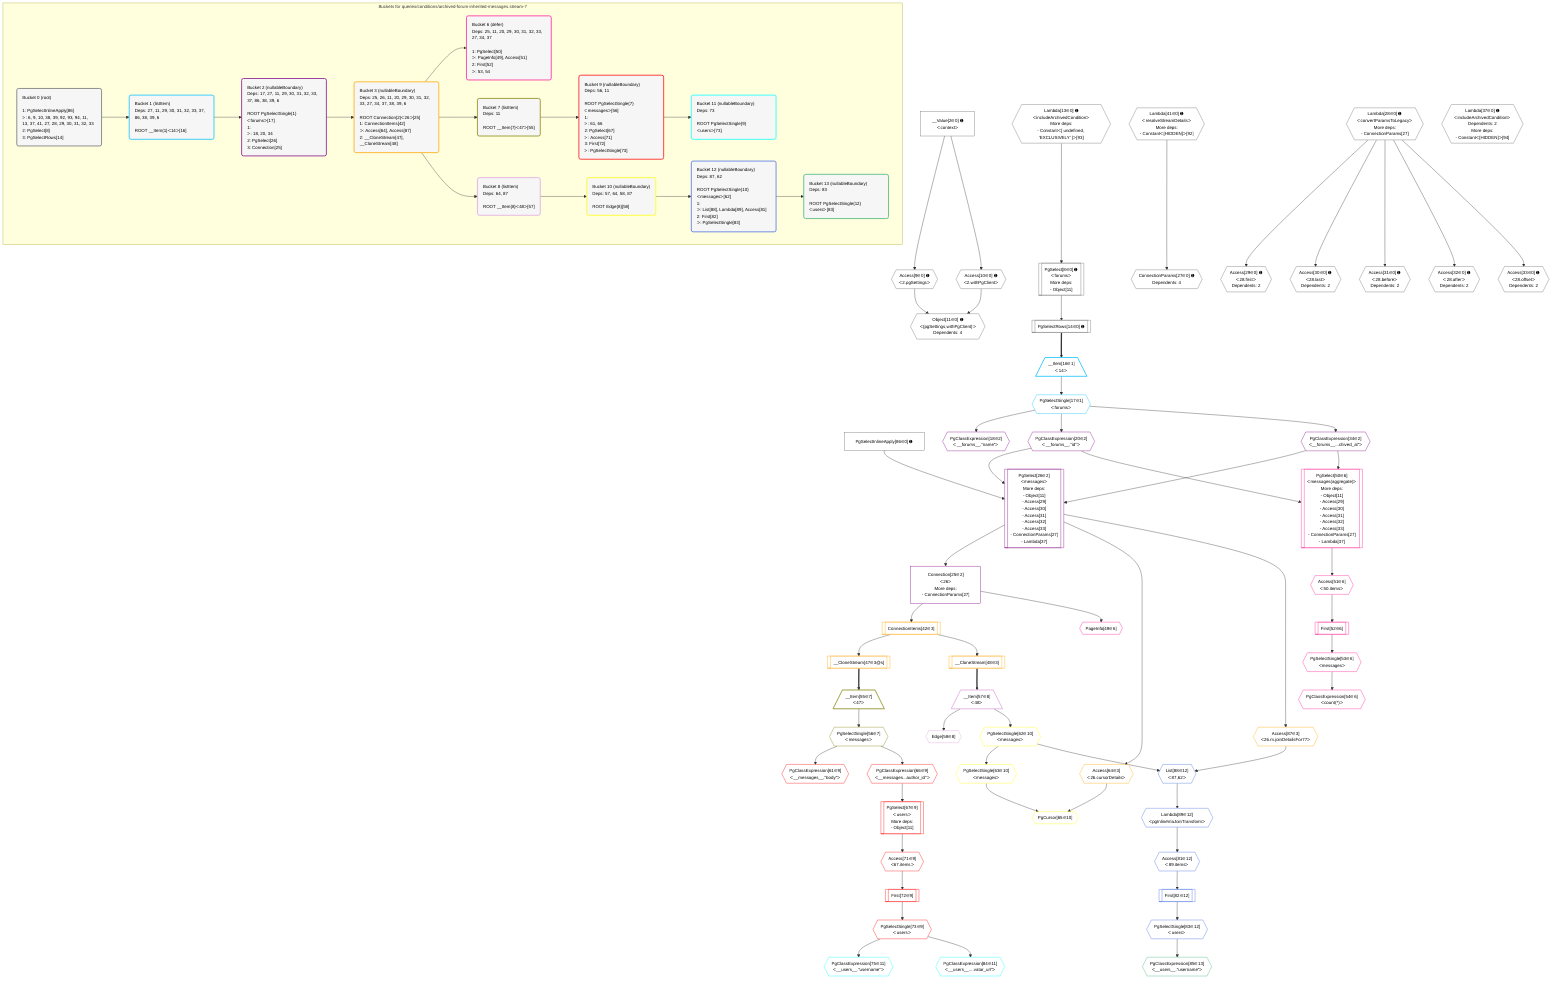 %%{init: {'themeVariables': { 'fontSize': '12px'}}}%%
graph TD
    classDef path fill:#eee,stroke:#000,color:#000
    classDef plan fill:#fff,stroke-width:1px,color:#000
    classDef itemplan fill:#fff,stroke-width:2px,color:#000
    classDef unbatchedplan fill:#dff,stroke-width:1px,color:#000
    classDef sideeffectplan fill:#fcc,stroke-width:2px,color:#000
    classDef bucket fill:#f6f6f6,color:#000,stroke-width:2px,text-align:left

    subgraph "Buckets for queries/conditions/archived-forum-inherited-messages.stream-7"
    Bucket0("Bucket 0 (root)<br /><br />1: PgSelectInlineApply[86]<br />ᐳ: 6, 9, 10, 38, 39, 92, 93, 94, 11, 13, 37, 41, 27, 28, 29, 30, 31, 32, 33<br />2: PgSelect[8]<br />3: PgSelectRows[14]"):::bucket
    Bucket1("Bucket 1 (listItem)<br />Deps: 27, 11, 29, 30, 31, 32, 33, 37, 86, 38, 39, 6<br /><br />ROOT __Item{1}ᐸ14ᐳ[16]"):::bucket
    Bucket2("Bucket 2 (nullableBoundary)<br />Deps: 17, 27, 11, 29, 30, 31, 32, 33, 37, 86, 38, 39, 6<br /><br />ROOT PgSelectSingle{1}ᐸforumsᐳ[17]<br />1: <br />ᐳ: 18, 20, 34<br />2: PgSelect[26]<br />3: Connection[25]"):::bucket
    Bucket3("Bucket 3 (nullableBoundary)<br />Deps: 25, 26, 11, 20, 29, 30, 31, 32, 33, 27, 34, 37, 38, 39, 6<br /><br />ROOT Connection{2}ᐸ26ᐳ[25]<br />1: ConnectionItems[42]<br />ᐳ: Access[64], Access[87]<br />2: __CloneStream[47], __CloneStream[48]"):::bucket
    Bucket6("Bucket 6 (defer)<br />Deps: 25, 11, 20, 29, 30, 31, 32, 33, 27, 34, 37<br /><br />1: PgSelect[50]<br />ᐳ: PageInfo[49], Access[51]<br />2: First[52]<br />ᐳ: 53, 54"):::bucket
    Bucket7("Bucket 7 (listItem)<br />Deps: 11<br /><br />ROOT __Item{7}ᐸ47ᐳ[55]"):::bucket
    Bucket8("Bucket 8 (listItem)<br />Deps: 64, 87<br /><br />ROOT __Item{8}ᐸ48ᐳ[57]"):::bucket
    Bucket9("Bucket 9 (nullableBoundary)<br />Deps: 56, 11<br /><br />ROOT PgSelectSingle{7}ᐸmessagesᐳ[56]<br />1: <br />ᐳ: 61, 66<br />2: PgSelect[67]<br />ᐳ: Access[71]<br />3: First[72]<br />ᐳ: PgSelectSingle[73]"):::bucket
    Bucket10("Bucket 10 (nullableBoundary)<br />Deps: 57, 64, 58, 87<br /><br />ROOT Edge{8}[58]"):::bucket
    Bucket11("Bucket 11 (nullableBoundary)<br />Deps: 73<br /><br />ROOT PgSelectSingle{9}ᐸusersᐳ[73]"):::bucket
    Bucket12("Bucket 12 (nullableBoundary)<br />Deps: 87, 62<br /><br />ROOT PgSelectSingle{10}ᐸmessagesᐳ[62]<br />1: <br />ᐳ: List[88], Lambda[89], Access[81]<br />2: First[82]<br />ᐳ: PgSelectSingle[83]"):::bucket
    Bucket13("Bucket 13 (nullableBoundary)<br />Deps: 83<br /><br />ROOT PgSelectSingle{12}ᐸusersᐳ[83]"):::bucket
    end
    Bucket0 --> Bucket1
    Bucket1 --> Bucket2
    Bucket2 --> Bucket3
    Bucket3 --> Bucket6 & Bucket7 & Bucket8
    Bucket7 --> Bucket9
    Bucket8 --> Bucket10
    Bucket9 --> Bucket11
    Bucket10 --> Bucket12
    Bucket12 --> Bucket13

    %% plan dependencies
    PgSelect8[["PgSelect[8∈0] ➊<br />ᐸforumsᐳ<br />More deps:<br />- Object[11]"]]:::plan
    Lambda13{{"Lambda[13∈0] ➊<br />ᐸincludeArchivedConditionᐳ<br />More deps:<br />- Constantᐸ[ undefined, 'EXCLUSIVELY' ]ᐳ[93]"}}:::plan
    Lambda13 --> PgSelect8
    Object11{{"Object[11∈0] ➊<br />ᐸ{pgSettings,withPgClient}ᐳ<br />Dependents: 4"}}:::plan
    Access9{{"Access[9∈0] ➊<br />ᐸ2.pgSettingsᐳ"}}:::plan
    Access10{{"Access[10∈0] ➊<br />ᐸ2.withPgClientᐳ"}}:::plan
    Access9 & Access10 --> Object11
    __Value2["__Value[2∈0] ➊<br />ᐸcontextᐳ"]:::plan
    __Value2 --> Access9
    __Value2 --> Access10
    PgSelectRows14[["PgSelectRows[14∈0] ➊"]]:::plan
    PgSelect8 --> PgSelectRows14
    ConnectionParams27{{"ConnectionParams[27∈0] ➊<br />Dependents: 4"}}:::plan
    Lambda41{{"Lambda[41∈0] ➊<br />ᐸresolveStreamDetailsᐳ<br />More deps:<br />- Constantᐸ[HIDDEN]ᐳ[92]"}}:::plan
    Lambda41 --> ConnectionParams27
    Lambda28{{"Lambda[28∈0] ➊<br />ᐸconvertParamsToLegacyᐳ<br />More deps:<br />- ConnectionParams[27]"}}:::plan
    Access29{{"Access[29∈0] ➊<br />ᐸ28.firstᐳ<br />Dependents: 2"}}:::plan
    Lambda28 --> Access29
    Access30{{"Access[30∈0] ➊<br />ᐸ28.lastᐳ<br />Dependents: 2"}}:::plan
    Lambda28 --> Access30
    Access31{{"Access[31∈0] ➊<br />ᐸ28.beforeᐳ<br />Dependents: 2"}}:::plan
    Lambda28 --> Access31
    Access32{{"Access[32∈0] ➊<br />ᐸ28.afterᐳ<br />Dependents: 2"}}:::plan
    Lambda28 --> Access32
    Access33{{"Access[33∈0] ➊<br />ᐸ28.offsetᐳ<br />Dependents: 2"}}:::plan
    Lambda28 --> Access33
    Lambda37{{"Lambda[37∈0] ➊<br />ᐸincludeArchivedConditionᐳ<br />Dependents: 2<br />More deps:<br />- Constantᐸ[HIDDEN]ᐳ[94]"}}:::plan
    PgSelectInlineApply86["PgSelectInlineApply[86∈0] ➊"]:::plan
    __Item16[/"__Item[16∈1]<br />ᐸ14ᐳ"\]:::itemplan
    PgSelectRows14 ==> __Item16
    PgSelectSingle17{{"PgSelectSingle[17∈1]<br />ᐸforumsᐳ"}}:::plan
    __Item16 --> PgSelectSingle17
    PgSelect26[["PgSelect[26∈2]<br />ᐸmessagesᐳ<br />More deps:<br />- Object[11]<br />- Access[29]<br />- Access[30]<br />- Access[31]<br />- Access[32]<br />- Access[33]<br />- ConnectionParams[27]<br />- Lambda[37]"]]:::plan
    PgClassExpression20{{"PgClassExpression[20∈2]<br />ᐸ__forums__.”id”ᐳ"}}:::plan
    PgClassExpression34{{"PgClassExpression[34∈2]<br />ᐸ__forums__...chived_at”ᐳ"}}:::plan
    PgClassExpression20 & PgClassExpression34 & PgSelectInlineApply86 --> PgSelect26
    Connection25["Connection[25∈2]<br />ᐸ26ᐳ<br />More deps:<br />- ConnectionParams[27]"]:::plan
    PgSelect26 --> Connection25
    PgClassExpression18{{"PgClassExpression[18∈2]<br />ᐸ__forums__.”name”ᐳ"}}:::plan
    PgSelectSingle17 --> PgClassExpression18
    PgSelectSingle17 --> PgClassExpression20
    PgSelectSingle17 --> PgClassExpression34
    ConnectionItems42[["ConnectionItems[42∈3]"]]:::plan
    Connection25 --> ConnectionItems42
    __CloneStream47[["__CloneStream[47∈3@s]"]]:::plan
    ConnectionItems42 --> __CloneStream47
    __CloneStream48[["__CloneStream[48∈3]"]]:::plan
    ConnectionItems42 --> __CloneStream48
    Access64{{"Access[64∈3]<br />ᐸ26.cursorDetailsᐳ"}}:::plan
    PgSelect26 --> Access64
    Access87{{"Access[87∈3]<br />ᐸ26.m.joinDetailsFor77ᐳ"}}:::plan
    PgSelect26 --> Access87
    PgSelect50[["PgSelect[50∈6]<br />ᐸmessages(aggregate)ᐳ<br />More deps:<br />- Object[11]<br />- Access[29]<br />- Access[30]<br />- Access[31]<br />- Access[32]<br />- Access[33]<br />- ConnectionParams[27]<br />- Lambda[37]"]]:::plan
    PgClassExpression20 & PgClassExpression34 --> PgSelect50
    PageInfo49{{"PageInfo[49∈6]"}}:::plan
    Connection25 --> PageInfo49
    Access51{{"Access[51∈6]<br />ᐸ50.itemsᐳ"}}:::plan
    PgSelect50 --> Access51
    First52[["First[52∈6]"]]:::plan
    Access51 --> First52
    PgSelectSingle53{{"PgSelectSingle[53∈6]<br />ᐸmessagesᐳ"}}:::plan
    First52 --> PgSelectSingle53
    PgClassExpression54{{"PgClassExpression[54∈6]<br />ᐸcount(*)ᐳ"}}:::plan
    PgSelectSingle53 --> PgClassExpression54
    __Item55[/"__Item[55∈7]<br />ᐸ47ᐳ"\]:::itemplan
    __CloneStream47 ==> __Item55
    PgSelectSingle56{{"PgSelectSingle[56∈7]<br />ᐸmessagesᐳ"}}:::plan
    __Item55 --> PgSelectSingle56
    __Item57[/"__Item[57∈8]<br />ᐸ48ᐳ"\]:::itemplan
    __CloneStream48 ==> __Item57
    Edge58{{"Edge[58∈8]"}}:::plan
    __Item57 --> Edge58
    PgSelect67[["PgSelect[67∈9]<br />ᐸusersᐳ<br />More deps:<br />- Object[11]"]]:::plan
    PgClassExpression66{{"PgClassExpression[66∈9]<br />ᐸ__messages...author_id”ᐳ"}}:::plan
    PgClassExpression66 --> PgSelect67
    PgClassExpression61{{"PgClassExpression[61∈9]<br />ᐸ__messages__.”body”ᐳ"}}:::plan
    PgSelectSingle56 --> PgClassExpression61
    PgSelectSingle56 --> PgClassExpression66
    Access71{{"Access[71∈9]<br />ᐸ67.itemsᐳ"}}:::plan
    PgSelect67 --> Access71
    First72[["First[72∈9]"]]:::plan
    Access71 --> First72
    PgSelectSingle73{{"PgSelectSingle[73∈9]<br />ᐸusersᐳ"}}:::plan
    First72 --> PgSelectSingle73
    PgCursor65{{"PgCursor[65∈10]"}}:::plan
    PgSelectSingle63{{"PgSelectSingle[63∈10]<br />ᐸmessagesᐳ"}}:::plan
    PgSelectSingle63 & Access64 --> PgCursor65
    PgSelectSingle62{{"PgSelectSingle[62∈10]<br />ᐸmessagesᐳ"}}:::plan
    __Item57 --> PgSelectSingle62
    PgSelectSingle62 --> PgSelectSingle63
    PgClassExpression75{{"PgClassExpression[75∈11]<br />ᐸ__users__.”username”ᐳ"}}:::plan
    PgSelectSingle73 --> PgClassExpression75
    PgClassExpression84{{"PgClassExpression[84∈11]<br />ᐸ__users__....vatar_url”ᐳ"}}:::plan
    PgSelectSingle73 --> PgClassExpression84
    List88{{"List[88∈12]<br />ᐸ87,62ᐳ"}}:::plan
    Access87 & PgSelectSingle62 --> List88
    Access81{{"Access[81∈12]<br />ᐸ89.itemsᐳ"}}:::plan
    Lambda89{{"Lambda[89∈12]<br />ᐸpgInlineViaJoinTransformᐳ"}}:::plan
    Lambda89 --> Access81
    First82[["First[82∈12]"]]:::plan
    Access81 --> First82
    PgSelectSingle83{{"PgSelectSingle[83∈12]<br />ᐸusersᐳ"}}:::plan
    First82 --> PgSelectSingle83
    List88 --> Lambda89
    PgClassExpression85{{"PgClassExpression[85∈13]<br />ᐸ__users__.”username”ᐳ"}}:::plan
    PgSelectSingle83 --> PgClassExpression85

    %% define steps
    classDef bucket0 stroke:#696969
    class Bucket0,__Value2,PgSelect8,Access9,Access10,Object11,Lambda13,PgSelectRows14,ConnectionParams27,Lambda28,Access29,Access30,Access31,Access32,Access33,Lambda37,Lambda41,PgSelectInlineApply86 bucket0
    classDef bucket1 stroke:#00bfff
    class Bucket1,__Item16,PgSelectSingle17 bucket1
    classDef bucket2 stroke:#7f007f
    class Bucket2,PgClassExpression18,PgClassExpression20,Connection25,PgSelect26,PgClassExpression34 bucket2
    classDef bucket3 stroke:#ffa500
    class Bucket3,ConnectionItems42,__CloneStream47,__CloneStream48,Access64,Access87 bucket3
    classDef bucket6 stroke:#ff1493
    class Bucket6,PageInfo49,PgSelect50,Access51,First52,PgSelectSingle53,PgClassExpression54 bucket6
    classDef bucket7 stroke:#808000
    class Bucket7,__Item55,PgSelectSingle56 bucket7
    classDef bucket8 stroke:#dda0dd
    class Bucket8,__Item57,Edge58 bucket8
    classDef bucket9 stroke:#ff0000
    class Bucket9,PgClassExpression61,PgClassExpression66,PgSelect67,Access71,First72,PgSelectSingle73 bucket9
    classDef bucket10 stroke:#ffff00
    class Bucket10,PgSelectSingle62,PgSelectSingle63,PgCursor65 bucket10
    classDef bucket11 stroke:#00ffff
    class Bucket11,PgClassExpression75,PgClassExpression84 bucket11
    classDef bucket12 stroke:#4169e1
    class Bucket12,Access81,First82,PgSelectSingle83,List88,Lambda89 bucket12
    classDef bucket13 stroke:#3cb371
    class Bucket13,PgClassExpression85 bucket13